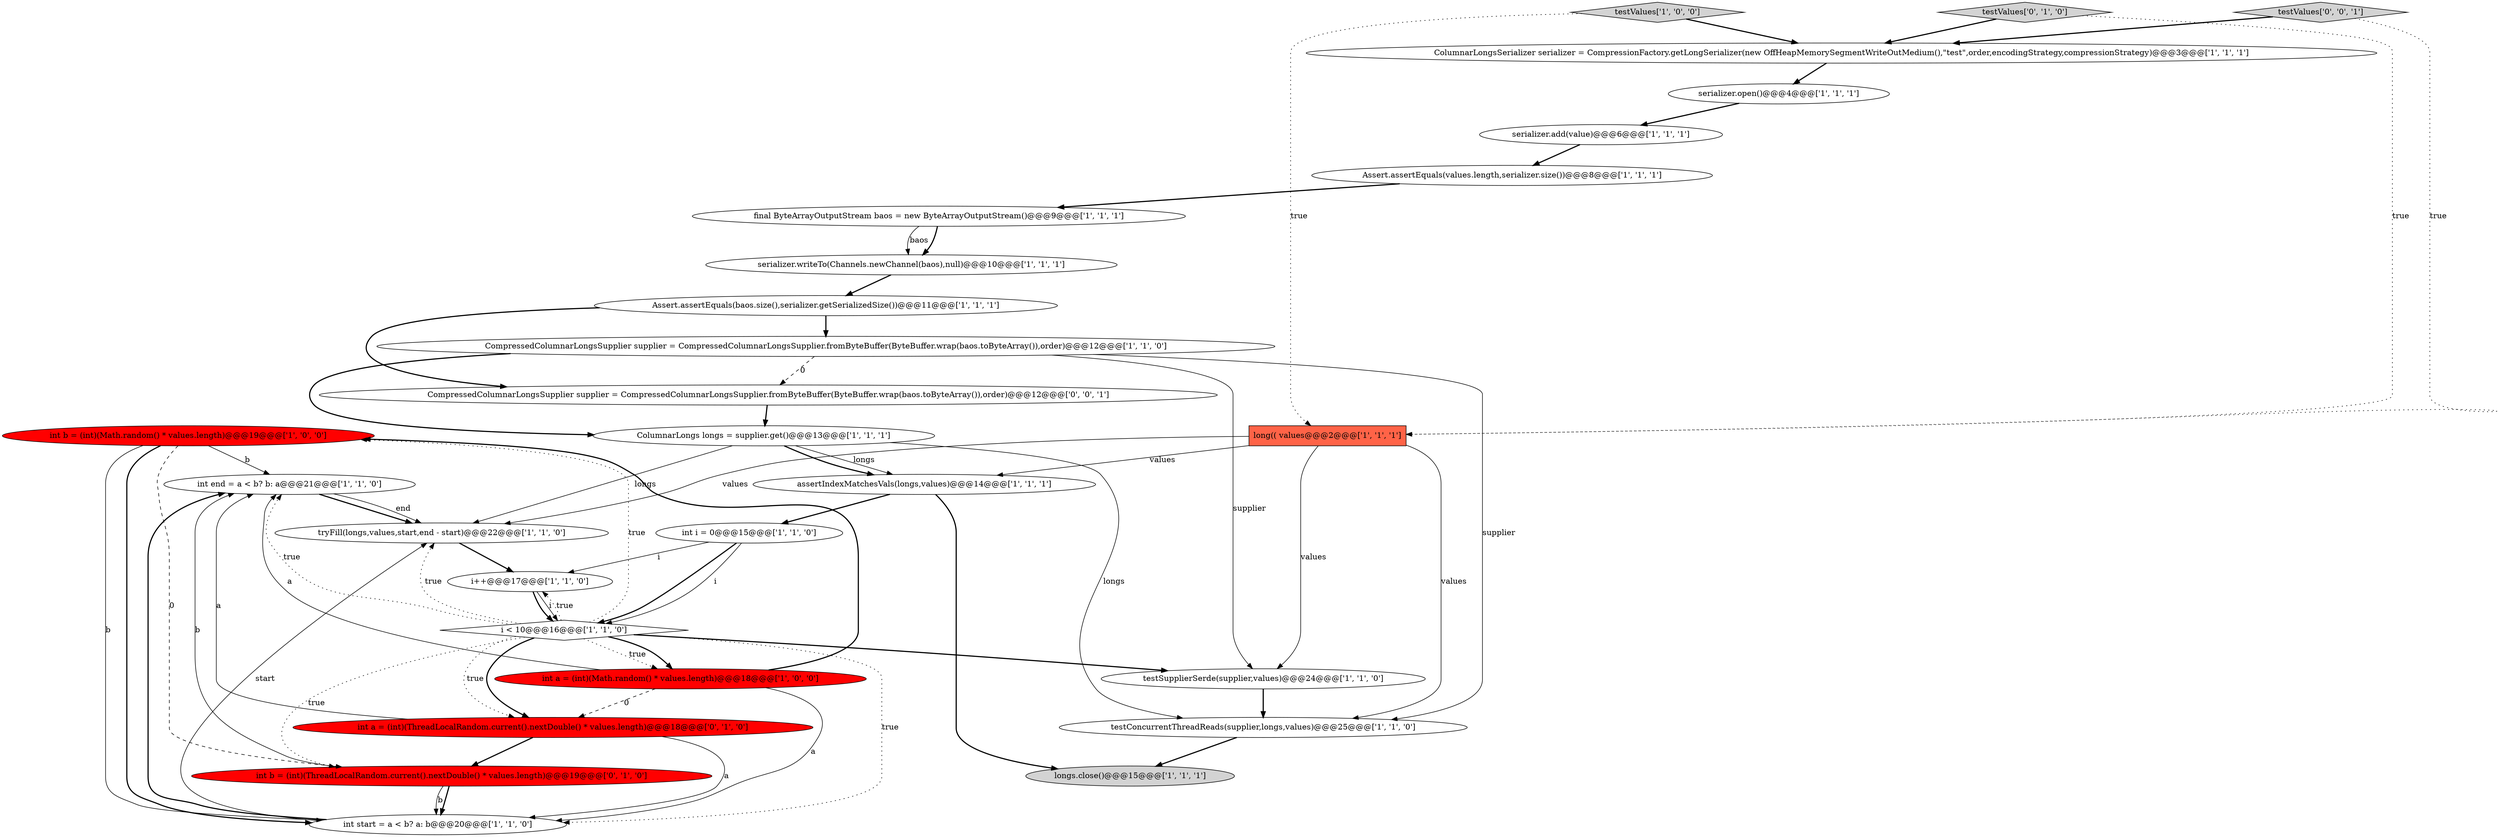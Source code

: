 digraph {
1 [style = filled, label = "int b = (int)(Math.random() * values.length)@@@19@@@['1', '0', '0']", fillcolor = red, shape = ellipse image = "AAA1AAABBB1BBB"];
23 [style = filled, label = "int a = (int)(ThreadLocalRandom.current().nextDouble() * values.length)@@@18@@@['0', '1', '0']", fillcolor = red, shape = ellipse image = "AAA1AAABBB2BBB"];
3 [style = filled, label = "i < 10@@@16@@@['1', '1', '0']", fillcolor = white, shape = diamond image = "AAA0AAABBB1BBB"];
6 [style = filled, label = "int end = a < b? b: a@@@21@@@['1', '1', '0']", fillcolor = white, shape = ellipse image = "AAA0AAABBB1BBB"];
5 [style = filled, label = "Assert.assertEquals(baos.size(),serializer.getSerializedSize())@@@11@@@['1', '1', '1']", fillcolor = white, shape = ellipse image = "AAA0AAABBB1BBB"];
9 [style = filled, label = "serializer.writeTo(Channels.newChannel(baos),null)@@@10@@@['1', '1', '1']", fillcolor = white, shape = ellipse image = "AAA0AAABBB1BBB"];
25 [style = filled, label = "int b = (int)(ThreadLocalRandom.current().nextDouble() * values.length)@@@19@@@['0', '1', '0']", fillcolor = red, shape = ellipse image = "AAA1AAABBB2BBB"];
24 [style = filled, label = "testValues['0', '1', '0']", fillcolor = lightgray, shape = diamond image = "AAA0AAABBB2BBB"];
7 [style = filled, label = "serializer.open()@@@4@@@['1', '1', '1']", fillcolor = white, shape = ellipse image = "AAA0AAABBB1BBB"];
21 [style = filled, label = "i++@@@17@@@['1', '1', '0']", fillcolor = white, shape = ellipse image = "AAA0AAABBB1BBB"];
13 [style = filled, label = "int start = a < b? a: b@@@20@@@['1', '1', '0']", fillcolor = white, shape = ellipse image = "AAA0AAABBB1BBB"];
26 [style = filled, label = "testValues['0', '0', '1']", fillcolor = lightgray, shape = diamond image = "AAA0AAABBB3BBB"];
14 [style = filled, label = "ColumnarLongsSerializer serializer = CompressionFactory.getLongSerializer(new OffHeapMemorySegmentWriteOutMedium(),\"test\",order,encodingStrategy,compressionStrategy)@@@3@@@['1', '1', '1']", fillcolor = white, shape = ellipse image = "AAA0AAABBB1BBB"];
27 [style = filled, label = "CompressedColumnarLongsSupplier supplier = CompressedColumnarLongsSupplier.fromByteBuffer(ByteBuffer.wrap(baos.toByteArray()),order)@@@12@@@['0', '0', '1']", fillcolor = white, shape = ellipse image = "AAA0AAABBB3BBB"];
20 [style = filled, label = "CompressedColumnarLongsSupplier supplier = CompressedColumnarLongsSupplier.fromByteBuffer(ByteBuffer.wrap(baos.toByteArray()),order)@@@12@@@['1', '1', '0']", fillcolor = white, shape = ellipse image = "AAA0AAABBB1BBB"];
16 [style = filled, label = "testValues['1', '0', '0']", fillcolor = lightgray, shape = diamond image = "AAA0AAABBB1BBB"];
15 [style = filled, label = "longs.close()@@@15@@@['1', '1', '1']", fillcolor = lightgray, shape = ellipse image = "AAA0AAABBB1BBB"];
10 [style = filled, label = "int i = 0@@@15@@@['1', '1', '0']", fillcolor = white, shape = ellipse image = "AAA0AAABBB1BBB"];
11 [style = filled, label = "serializer.add(value)@@@6@@@['1', '1', '1']", fillcolor = white, shape = ellipse image = "AAA0AAABBB1BBB"];
4 [style = filled, label = "int a = (int)(Math.random() * values.length)@@@18@@@['1', '0', '0']", fillcolor = red, shape = ellipse image = "AAA1AAABBB1BBB"];
22 [style = filled, label = "testConcurrentThreadReads(supplier,longs,values)@@@25@@@['1', '1', '0']", fillcolor = white, shape = ellipse image = "AAA0AAABBB1BBB"];
2 [style = filled, label = "testSupplierSerde(supplier,values)@@@24@@@['1', '1', '0']", fillcolor = white, shape = ellipse image = "AAA0AAABBB1BBB"];
19 [style = filled, label = "tryFill(longs,values,start,end - start)@@@22@@@['1', '1', '0']", fillcolor = white, shape = ellipse image = "AAA0AAABBB1BBB"];
0 [style = filled, label = "long(( values@@@2@@@['1', '1', '1']", fillcolor = tomato, shape = box image = "AAA0AAABBB1BBB"];
17 [style = filled, label = "assertIndexMatchesVals(longs,values)@@@14@@@['1', '1', '1']", fillcolor = white, shape = ellipse image = "AAA0AAABBB1BBB"];
12 [style = filled, label = "final ByteArrayOutputStream baos = new ByteArrayOutputStream()@@@9@@@['1', '1', '1']", fillcolor = white, shape = ellipse image = "AAA0AAABBB1BBB"];
8 [style = filled, label = "ColumnarLongs longs = supplier.get()@@@13@@@['1', '1', '1']", fillcolor = white, shape = ellipse image = "AAA0AAABBB1BBB"];
18 [style = filled, label = "Assert.assertEquals(values.length,serializer.size())@@@8@@@['1', '1', '1']", fillcolor = white, shape = ellipse image = "AAA0AAABBB1BBB"];
17->10 [style = bold, label=""];
23->25 [style = bold, label=""];
7->11 [style = bold, label=""];
22->15 [style = bold, label=""];
0->19 [style = solid, label="values"];
23->13 [style = solid, label="a"];
20->22 [style = solid, label="supplier"];
5->20 [style = bold, label=""];
25->13 [style = bold, label=""];
8->22 [style = solid, label="longs"];
20->27 [style = dashed, label="0"];
25->6 [style = solid, label="b"];
4->13 [style = solid, label="a"];
26->14 [style = bold, label=""];
18->12 [style = bold, label=""];
3->4 [style = dotted, label="true"];
4->6 [style = solid, label="a"];
13->19 [style = solid, label="start"];
8->19 [style = solid, label="longs"];
23->6 [style = solid, label="a"];
10->3 [style = bold, label=""];
0->2 [style = solid, label="values"];
6->19 [style = bold, label=""];
25->13 [style = solid, label="b"];
26->0 [style = dotted, label="true"];
6->19 [style = solid, label="end"];
3->6 [style = dotted, label="true"];
12->9 [style = bold, label=""];
3->4 [style = bold, label=""];
1->13 [style = bold, label=""];
3->25 [style = dotted, label="true"];
11->18 [style = bold, label=""];
1->13 [style = solid, label="b"];
14->7 [style = bold, label=""];
24->14 [style = bold, label=""];
0->22 [style = solid, label="values"];
8->17 [style = bold, label=""];
1->6 [style = solid, label="b"];
3->23 [style = bold, label=""];
0->17 [style = solid, label="values"];
20->8 [style = bold, label=""];
3->19 [style = dotted, label="true"];
20->2 [style = solid, label="supplier"];
16->0 [style = dotted, label="true"];
12->9 [style = solid, label="baos"];
3->2 [style = bold, label=""];
10->21 [style = solid, label="i"];
3->21 [style = dotted, label="true"];
24->0 [style = dotted, label="true"];
17->15 [style = bold, label=""];
3->13 [style = dotted, label="true"];
9->5 [style = bold, label=""];
16->14 [style = bold, label=""];
4->1 [style = bold, label=""];
5->27 [style = bold, label=""];
13->6 [style = bold, label=""];
2->22 [style = bold, label=""];
1->25 [style = dashed, label="0"];
21->3 [style = solid, label="i"];
4->23 [style = dashed, label="0"];
3->1 [style = dotted, label="true"];
27->8 [style = bold, label=""];
8->17 [style = solid, label="longs"];
10->3 [style = solid, label="i"];
21->3 [style = bold, label=""];
3->23 [style = dotted, label="true"];
19->21 [style = bold, label=""];
}
